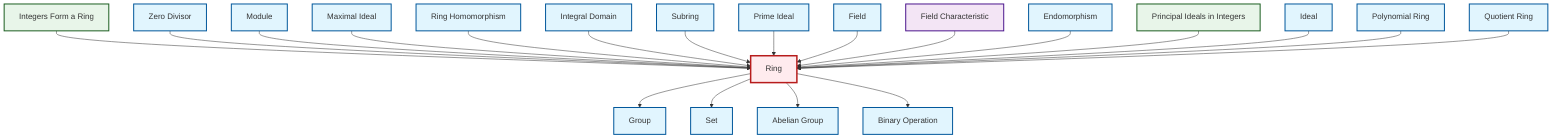 graph TD
    classDef definition fill:#e1f5fe,stroke:#01579b,stroke-width:2px
    classDef theorem fill:#f3e5f5,stroke:#4a148c,stroke-width:2px
    classDef axiom fill:#fff3e0,stroke:#e65100,stroke-width:2px
    classDef example fill:#e8f5e9,stroke:#1b5e20,stroke-width:2px
    classDef current fill:#ffebee,stroke:#b71c1c,stroke-width:3px
    def-abelian-group["Abelian Group"]:::definition
    def-ring["Ring"]:::definition
    def-set["Set"]:::definition
    def-ideal["Ideal"]:::definition
    def-prime-ideal["Prime Ideal"]:::definition
    ex-integers-ring["Integers Form a Ring"]:::example
    def-maximal-ideal["Maximal Ideal"]:::definition
    def-binary-operation["Binary Operation"]:::definition
    def-endomorphism["Endomorphism"]:::definition
    def-polynomial-ring["Polynomial Ring"]:::definition
    thm-field-characteristic["Field Characteristic"]:::theorem
    def-ring-homomorphism["Ring Homomorphism"]:::definition
    def-field["Field"]:::definition
    def-subring["Subring"]:::definition
    def-quotient-ring["Quotient Ring"]:::definition
    def-integral-domain["Integral Domain"]:::definition
    def-zero-divisor["Zero Divisor"]:::definition
    def-module["Module"]:::definition
    ex-principal-ideal["Principal Ideals in Integers"]:::example
    def-group["Group"]:::definition
    ex-integers-ring --> def-ring
    def-zero-divisor --> def-ring
    def-module --> def-ring
    def-maximal-ideal --> def-ring
    def-ring-homomorphism --> def-ring
    def-integral-domain --> def-ring
    def-ring --> def-group
    def-subring --> def-ring
    def-ring --> def-set
    def-prime-ideal --> def-ring
    def-field --> def-ring
    thm-field-characteristic --> def-ring
    def-endomorphism --> def-ring
    def-ring --> def-abelian-group
    ex-principal-ideal --> def-ring
    def-ideal --> def-ring
    def-polynomial-ring --> def-ring
    def-quotient-ring --> def-ring
    def-ring --> def-binary-operation
    class def-ring current